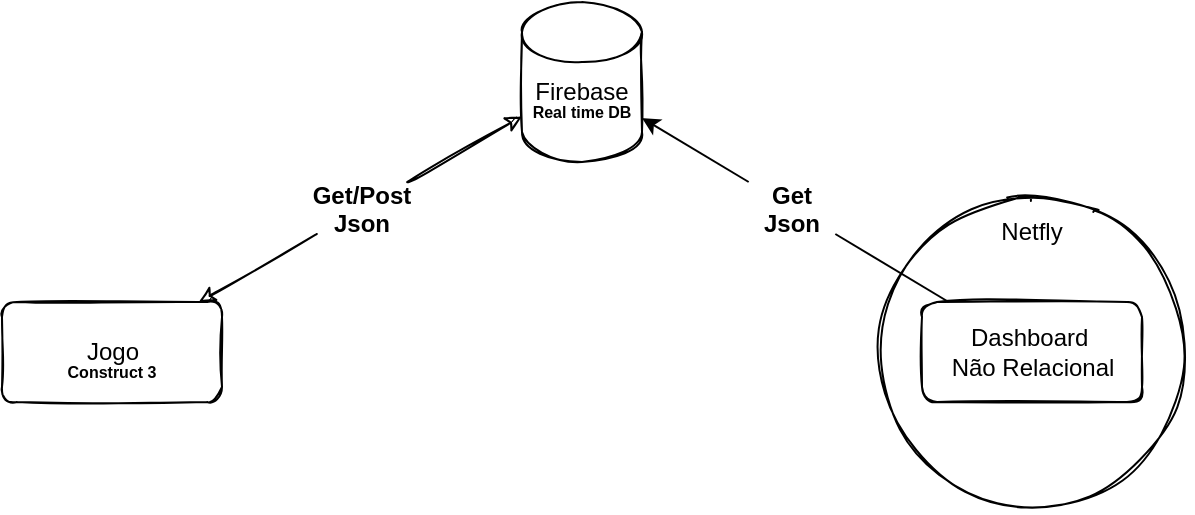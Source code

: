 <mxfile>
    <diagram id="F3RB1qcFpUZrBp71OoMB" name="Página-1">
        <mxGraphModel dx="612" dy="352" grid="1" gridSize="10" guides="1" tooltips="1" connect="1" arrows="1" fold="1" page="1" pageScale="1" pageWidth="1169" pageHeight="827" math="0" shadow="0">
            <root>
                <mxCell id="0"/>
                <mxCell id="1" parent="0"/>
                <mxCell id="27" value="" style="ellipse;whiteSpace=wrap;html=1;aspect=fixed;sketch=1;rounded=1;" parent="1" vertex="1">
                    <mxGeometry x="515" y="145" width="160" height="160" as="geometry"/>
                </mxCell>
                <mxCell id="3" value="" style="shape=cylinder3;whiteSpace=wrap;html=1;boundedLbl=1;backgroundOutline=1;size=15;sketch=1;rounded=1;" parent="1" vertex="1">
                    <mxGeometry x="340" y="50" width="60" height="80" as="geometry"/>
                </mxCell>
                <mxCell id="4" value="Firebase" style="text;html=1;strokeColor=none;fillColor=none;align=center;verticalAlign=middle;whiteSpace=wrap;rounded=1;sketch=1;" parent="1" vertex="1">
                    <mxGeometry x="340" y="80" width="60" height="30" as="geometry"/>
                </mxCell>
                <mxCell id="5" value="Jogo" style="html=1;sketch=1;rounded=1;" parent="1" vertex="1">
                    <mxGeometry x="80" y="200" width="110" height="50" as="geometry"/>
                </mxCell>
                <mxCell id="18" value="Dashboard&amp;nbsp;&lt;br&gt;Não Relacional" style="html=1;sketch=1;rounded=1;" parent="1" vertex="1">
                    <mxGeometry x="540" y="200" width="110" height="50" as="geometry"/>
                </mxCell>
                <mxCell id="22" value="" style="endArrow=classic;startArrow=none;html=1;sketch=1;rounded=1;curved=1;" parent="1" source="23" target="3" edge="1">
                    <mxGeometry width="50" height="50" relative="1" as="geometry">
                        <mxPoint x="350" y="140" as="sourcePoint"/>
                        <mxPoint x="400" y="90" as="targetPoint"/>
                    </mxGeometry>
                </mxCell>
                <mxCell id="23" value="Get/Post&#10;Json" style="text;align=center;fontStyle=1;verticalAlign=middle;spacingLeft=3;spacingRight=3;strokeColor=none;rotatable=0;points=[[0,0.5],[1,0.5]];portConstraint=eastwest;sketch=1;rounded=1;" parent="1" vertex="1">
                    <mxGeometry x="220" y="140" width="80" height="26" as="geometry"/>
                </mxCell>
                <mxCell id="24" value="" style="endArrow=none;startArrow=classic;html=1;sketch=1;rounded=1;curved=1;" parent="1" source="5" target="23" edge="1">
                    <mxGeometry width="50" height="50" relative="1" as="geometry">
                        <mxPoint x="178.519" y="200" as="sourcePoint"/>
                        <mxPoint x="340" y="107.234" as="targetPoint"/>
                    </mxGeometry>
                </mxCell>
                <mxCell id="28" value="Netfly" style="text;html=1;strokeColor=none;fillColor=none;align=center;verticalAlign=middle;whiteSpace=wrap;rounded=1;sketch=1;" parent="1" vertex="1">
                    <mxGeometry x="565" y="150" width="60" height="30" as="geometry"/>
                </mxCell>
                <mxCell id="29" value="Real time DB" style="text;align=center;fontStyle=1;verticalAlign=middle;spacingLeft=3;spacingRight=3;strokeColor=none;rotatable=0;points=[[0,0.5],[1,0.5]];portConstraint=eastwest;fontSize=8;" vertex="1" parent="1">
                    <mxGeometry x="340" y="100" width="60" height="10" as="geometry"/>
                </mxCell>
                <mxCell id="30" value="Construct 3" style="text;align=center;fontStyle=1;verticalAlign=middle;spacingLeft=3;spacingRight=3;strokeColor=none;rotatable=0;points=[[0,0.5],[1,0.5]];portConstraint=eastwest;fontSize=8;" vertex="1" parent="1">
                    <mxGeometry x="105" y="230" width="60" height="10" as="geometry"/>
                </mxCell>
                <mxCell id="31" value="" style="endArrow=classic;html=1;fontSize=8;startArrow=none;" edge="1" parent="1" source="20" target="3">
                    <mxGeometry width="50" height="50" relative="1" as="geometry">
                        <mxPoint x="330" y="240" as="sourcePoint"/>
                        <mxPoint x="380" y="190" as="targetPoint"/>
                    </mxGeometry>
                </mxCell>
                <mxCell id="20" value="Get&#10;Json" style="text;align=center;fontStyle=1;verticalAlign=middle;spacingLeft=3;spacingRight=3;strokeColor=none;rotatable=0;points=[[0,0.5],[1,0.5]];portConstraint=eastwest;sketch=1;rounded=1;" parent="1" vertex="1">
                    <mxGeometry x="435" y="140" width="80" height="26" as="geometry"/>
                </mxCell>
                <mxCell id="32" value="" style="endArrow=none;html=1;fontSize=8;" edge="1" parent="1" source="18" target="20">
                    <mxGeometry width="50" height="50" relative="1" as="geometry">
                        <mxPoint x="553.333" y="200" as="sourcePoint"/>
                        <mxPoint x="400.0" y="108" as="targetPoint"/>
                    </mxGeometry>
                </mxCell>
            </root>
        </mxGraphModel>
    </diagram>
</mxfile>
